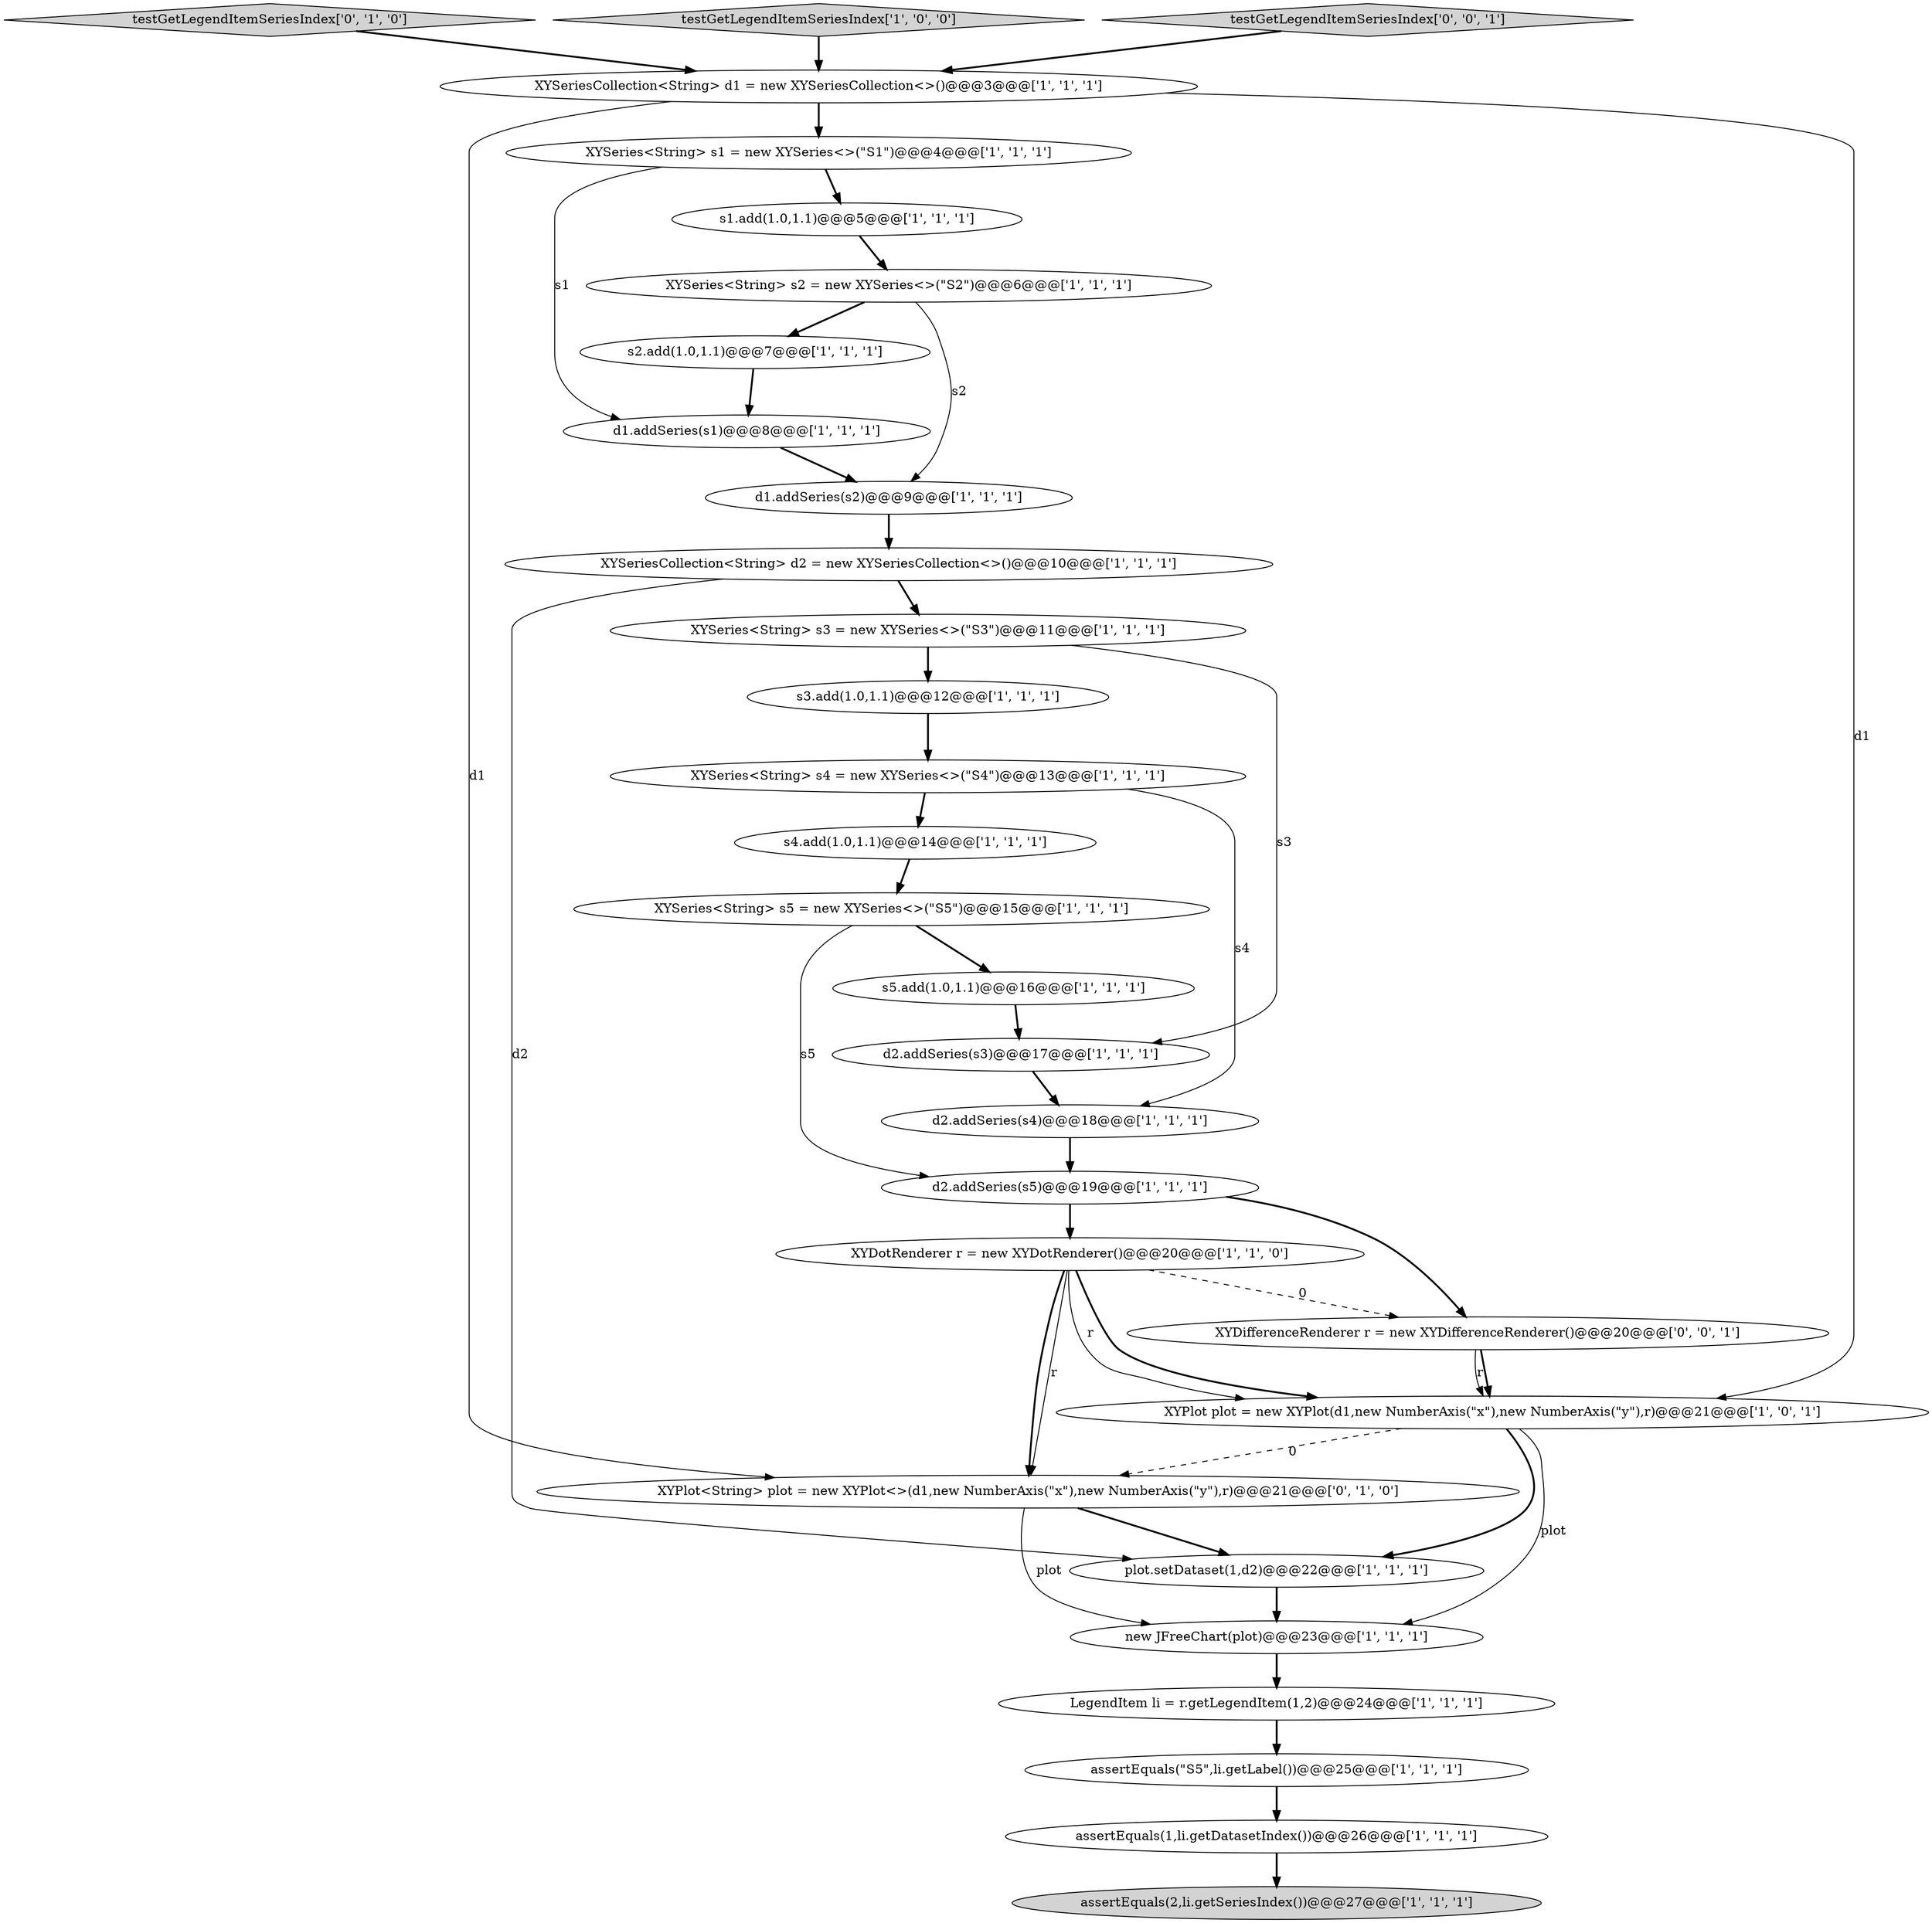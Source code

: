 digraph {
1 [style = filled, label = "plot.setDataset(1,d2)@@@22@@@['1', '1', '1']", fillcolor = white, shape = ellipse image = "AAA0AAABBB1BBB"];
10 [style = filled, label = "s1.add(1.0,1.1)@@@5@@@['1', '1', '1']", fillcolor = white, shape = ellipse image = "AAA0AAABBB1BBB"];
4 [style = filled, label = "XYSeries<String> s5 = new XYSeries<>(\"S5\")@@@15@@@['1', '1', '1']", fillcolor = white, shape = ellipse image = "AAA0AAABBB1BBB"];
8 [style = filled, label = "XYPlot plot = new XYPlot(d1,new NumberAxis(\"x\"),new NumberAxis(\"y\"),r)@@@21@@@['1', '0', '1']", fillcolor = white, shape = ellipse image = "AAA0AAABBB1BBB"];
11 [style = filled, label = "assertEquals(2,li.getSeriesIndex())@@@27@@@['1', '1', '1']", fillcolor = lightgray, shape = ellipse image = "AAA0AAABBB1BBB"];
9 [style = filled, label = "d1.addSeries(s1)@@@8@@@['1', '1', '1']", fillcolor = white, shape = ellipse image = "AAA0AAABBB1BBB"];
18 [style = filled, label = "d2.addSeries(s5)@@@19@@@['1', '1', '1']", fillcolor = white, shape = ellipse image = "AAA0AAABBB1BBB"];
12 [style = filled, label = "new JFreeChart(plot)@@@23@@@['1', '1', '1']", fillcolor = white, shape = ellipse image = "AAA0AAABBB1BBB"];
0 [style = filled, label = "XYSeries<String> s4 = new XYSeries<>(\"S4\")@@@13@@@['1', '1', '1']", fillcolor = white, shape = ellipse image = "AAA0AAABBB1BBB"];
17 [style = filled, label = "s3.add(1.0,1.1)@@@12@@@['1', '1', '1']", fillcolor = white, shape = ellipse image = "AAA0AAABBB1BBB"];
7 [style = filled, label = "s4.add(1.0,1.1)@@@14@@@['1', '1', '1']", fillcolor = white, shape = ellipse image = "AAA0AAABBB1BBB"];
26 [style = filled, label = "testGetLegendItemSeriesIndex['0', '1', '0']", fillcolor = lightgray, shape = diamond image = "AAA0AAABBB2BBB"];
16 [style = filled, label = "XYDotRenderer r = new XYDotRenderer()@@@20@@@['1', '1', '0']", fillcolor = white, shape = ellipse image = "AAA0AAABBB1BBB"];
23 [style = filled, label = "assertEquals(\"S5\",li.getLabel())@@@25@@@['1', '1', '1']", fillcolor = white, shape = ellipse image = "AAA0AAABBB1BBB"];
14 [style = filled, label = "LegendItem li = r.getLegendItem(1,2)@@@24@@@['1', '1', '1']", fillcolor = white, shape = ellipse image = "AAA0AAABBB1BBB"];
24 [style = filled, label = "XYSeriesCollection<String> d1 = new XYSeriesCollection<>()@@@3@@@['1', '1', '1']", fillcolor = white, shape = ellipse image = "AAA0AAABBB1BBB"];
5 [style = filled, label = "d1.addSeries(s2)@@@9@@@['1', '1', '1']", fillcolor = white, shape = ellipse image = "AAA0AAABBB1BBB"];
6 [style = filled, label = "s2.add(1.0,1.1)@@@7@@@['1', '1', '1']", fillcolor = white, shape = ellipse image = "AAA0AAABBB1BBB"];
19 [style = filled, label = "XYSeries<String> s2 = new XYSeries<>(\"S2\")@@@6@@@['1', '1', '1']", fillcolor = white, shape = ellipse image = "AAA0AAABBB1BBB"];
20 [style = filled, label = "XYSeries<String> s3 = new XYSeries<>(\"S3\")@@@11@@@['1', '1', '1']", fillcolor = white, shape = ellipse image = "AAA0AAABBB1BBB"];
27 [style = filled, label = "XYPlot<String> plot = new XYPlot<>(d1,new NumberAxis(\"x\"),new NumberAxis(\"y\"),r)@@@21@@@['0', '1', '0']", fillcolor = white, shape = ellipse image = "AAA1AAABBB2BBB"];
15 [style = filled, label = "d2.addSeries(s3)@@@17@@@['1', '1', '1']", fillcolor = white, shape = ellipse image = "AAA0AAABBB1BBB"];
13 [style = filled, label = "s5.add(1.0,1.1)@@@16@@@['1', '1', '1']", fillcolor = white, shape = ellipse image = "AAA0AAABBB1BBB"];
29 [style = filled, label = "XYDifferenceRenderer r = new XYDifferenceRenderer()@@@20@@@['0', '0', '1']", fillcolor = white, shape = ellipse image = "AAA0AAABBB3BBB"];
25 [style = filled, label = "XYSeries<String> s1 = new XYSeries<>(\"S1\")@@@4@@@['1', '1', '1']", fillcolor = white, shape = ellipse image = "AAA0AAABBB1BBB"];
3 [style = filled, label = "testGetLegendItemSeriesIndex['1', '0', '0']", fillcolor = lightgray, shape = diamond image = "AAA0AAABBB1BBB"];
21 [style = filled, label = "XYSeriesCollection<String> d2 = new XYSeriesCollection<>()@@@10@@@['1', '1', '1']", fillcolor = white, shape = ellipse image = "AAA0AAABBB1BBB"];
2 [style = filled, label = "assertEquals(1,li.getDatasetIndex())@@@26@@@['1', '1', '1']", fillcolor = white, shape = ellipse image = "AAA0AAABBB1BBB"];
22 [style = filled, label = "d2.addSeries(s4)@@@18@@@['1', '1', '1']", fillcolor = white, shape = ellipse image = "AAA0AAABBB1BBB"];
28 [style = filled, label = "testGetLegendItemSeriesIndex['0', '0', '1']", fillcolor = lightgray, shape = diamond image = "AAA0AAABBB3BBB"];
27->12 [style = solid, label="plot"];
23->2 [style = bold, label=""];
26->24 [style = bold, label=""];
3->24 [style = bold, label=""];
20->15 [style = solid, label="s3"];
13->15 [style = bold, label=""];
19->6 [style = bold, label=""];
29->8 [style = bold, label=""];
0->7 [style = bold, label=""];
12->14 [style = bold, label=""];
1->12 [style = bold, label=""];
25->10 [style = bold, label=""];
2->11 [style = bold, label=""];
21->1 [style = solid, label="d2"];
16->8 [style = bold, label=""];
16->8 [style = solid, label="r"];
29->8 [style = solid, label="r"];
15->22 [style = bold, label=""];
8->12 [style = solid, label="plot"];
8->27 [style = dashed, label="0"];
16->27 [style = solid, label="r"];
10->19 [style = bold, label=""];
6->9 [style = bold, label=""];
8->1 [style = bold, label=""];
28->24 [style = bold, label=""];
21->20 [style = bold, label=""];
27->1 [style = bold, label=""];
5->21 [style = bold, label=""];
7->4 [style = bold, label=""];
24->8 [style = solid, label="d1"];
18->16 [style = bold, label=""];
16->27 [style = bold, label=""];
22->18 [style = bold, label=""];
25->9 [style = solid, label="s1"];
14->23 [style = bold, label=""];
20->17 [style = bold, label=""];
4->13 [style = bold, label=""];
4->18 [style = solid, label="s5"];
24->25 [style = bold, label=""];
19->5 [style = solid, label="s2"];
16->29 [style = dashed, label="0"];
24->27 [style = solid, label="d1"];
9->5 [style = bold, label=""];
0->22 [style = solid, label="s4"];
17->0 [style = bold, label=""];
18->29 [style = bold, label=""];
}
